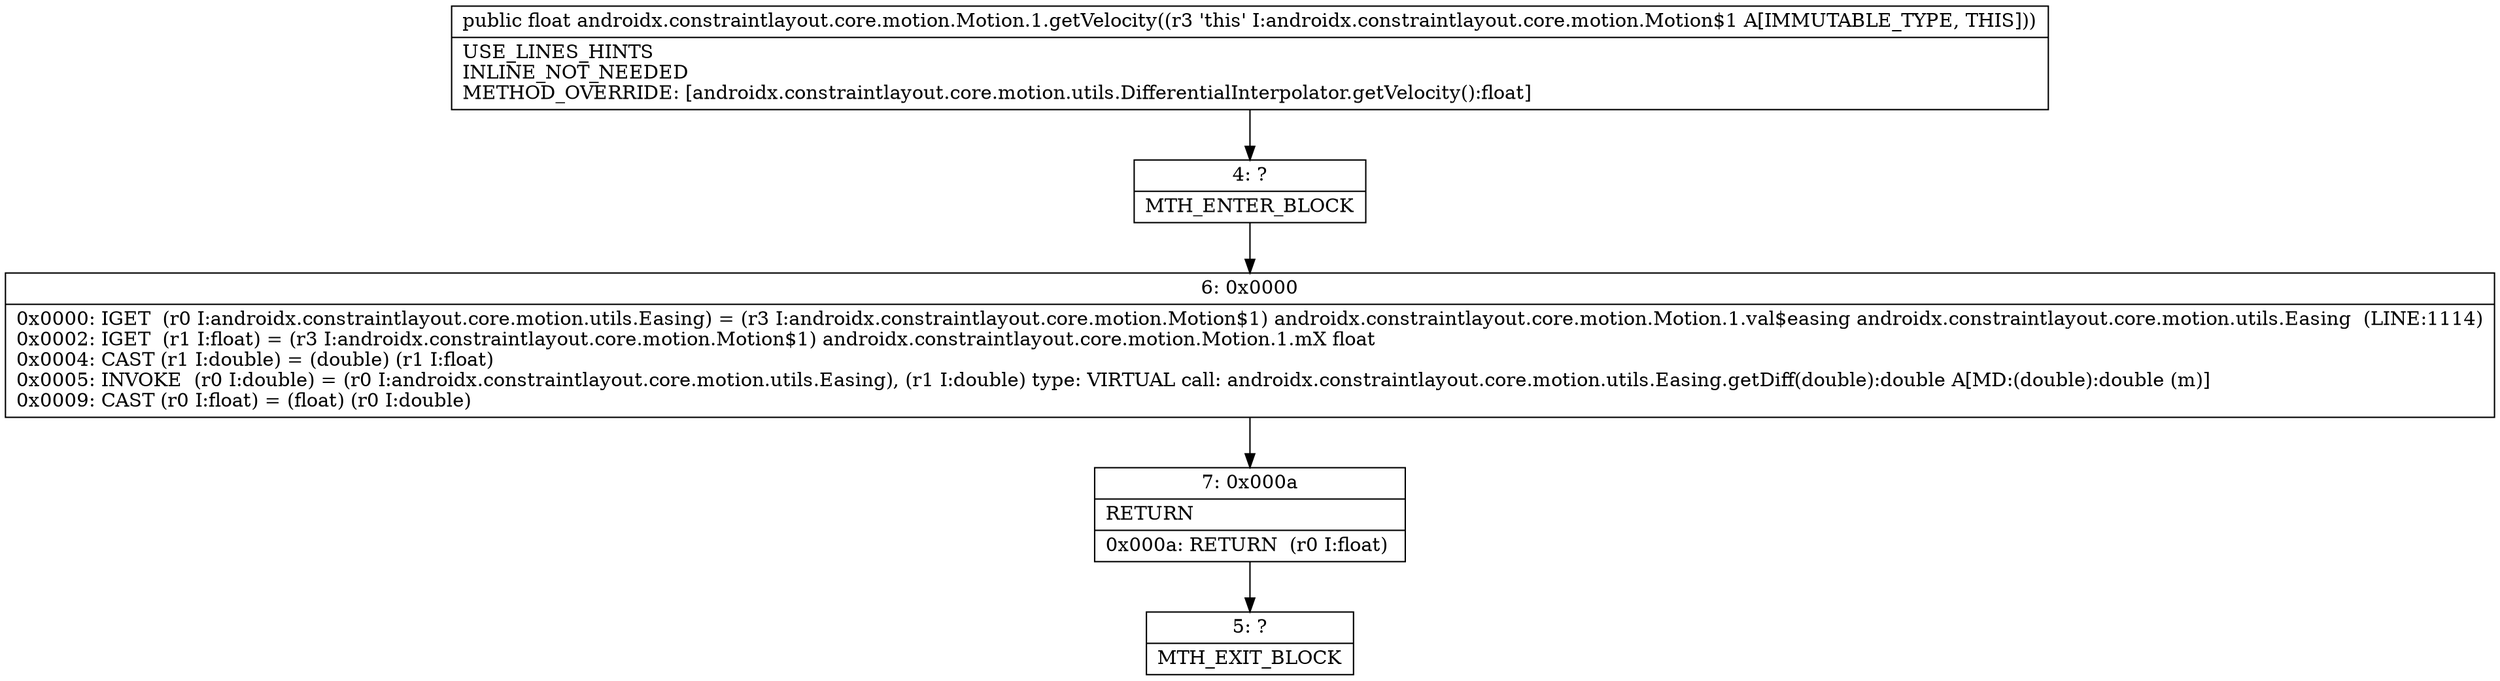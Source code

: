 digraph "CFG forandroidx.constraintlayout.core.motion.Motion.1.getVelocity()F" {
Node_4 [shape=record,label="{4\:\ ?|MTH_ENTER_BLOCK\l}"];
Node_6 [shape=record,label="{6\:\ 0x0000|0x0000: IGET  (r0 I:androidx.constraintlayout.core.motion.utils.Easing) = (r3 I:androidx.constraintlayout.core.motion.Motion$1) androidx.constraintlayout.core.motion.Motion.1.val$easing androidx.constraintlayout.core.motion.utils.Easing  (LINE:1114)\l0x0002: IGET  (r1 I:float) = (r3 I:androidx.constraintlayout.core.motion.Motion$1) androidx.constraintlayout.core.motion.Motion.1.mX float \l0x0004: CAST (r1 I:double) = (double) (r1 I:float) \l0x0005: INVOKE  (r0 I:double) = (r0 I:androidx.constraintlayout.core.motion.utils.Easing), (r1 I:double) type: VIRTUAL call: androidx.constraintlayout.core.motion.utils.Easing.getDiff(double):double A[MD:(double):double (m)]\l0x0009: CAST (r0 I:float) = (float) (r0 I:double) \l}"];
Node_7 [shape=record,label="{7\:\ 0x000a|RETURN\l|0x000a: RETURN  (r0 I:float) \l}"];
Node_5 [shape=record,label="{5\:\ ?|MTH_EXIT_BLOCK\l}"];
MethodNode[shape=record,label="{public float androidx.constraintlayout.core.motion.Motion.1.getVelocity((r3 'this' I:androidx.constraintlayout.core.motion.Motion$1 A[IMMUTABLE_TYPE, THIS]))  | USE_LINES_HINTS\lINLINE_NOT_NEEDED\lMETHOD_OVERRIDE: [androidx.constraintlayout.core.motion.utils.DifferentialInterpolator.getVelocity():float]\l}"];
MethodNode -> Node_4;Node_4 -> Node_6;
Node_6 -> Node_7;
Node_7 -> Node_5;
}

